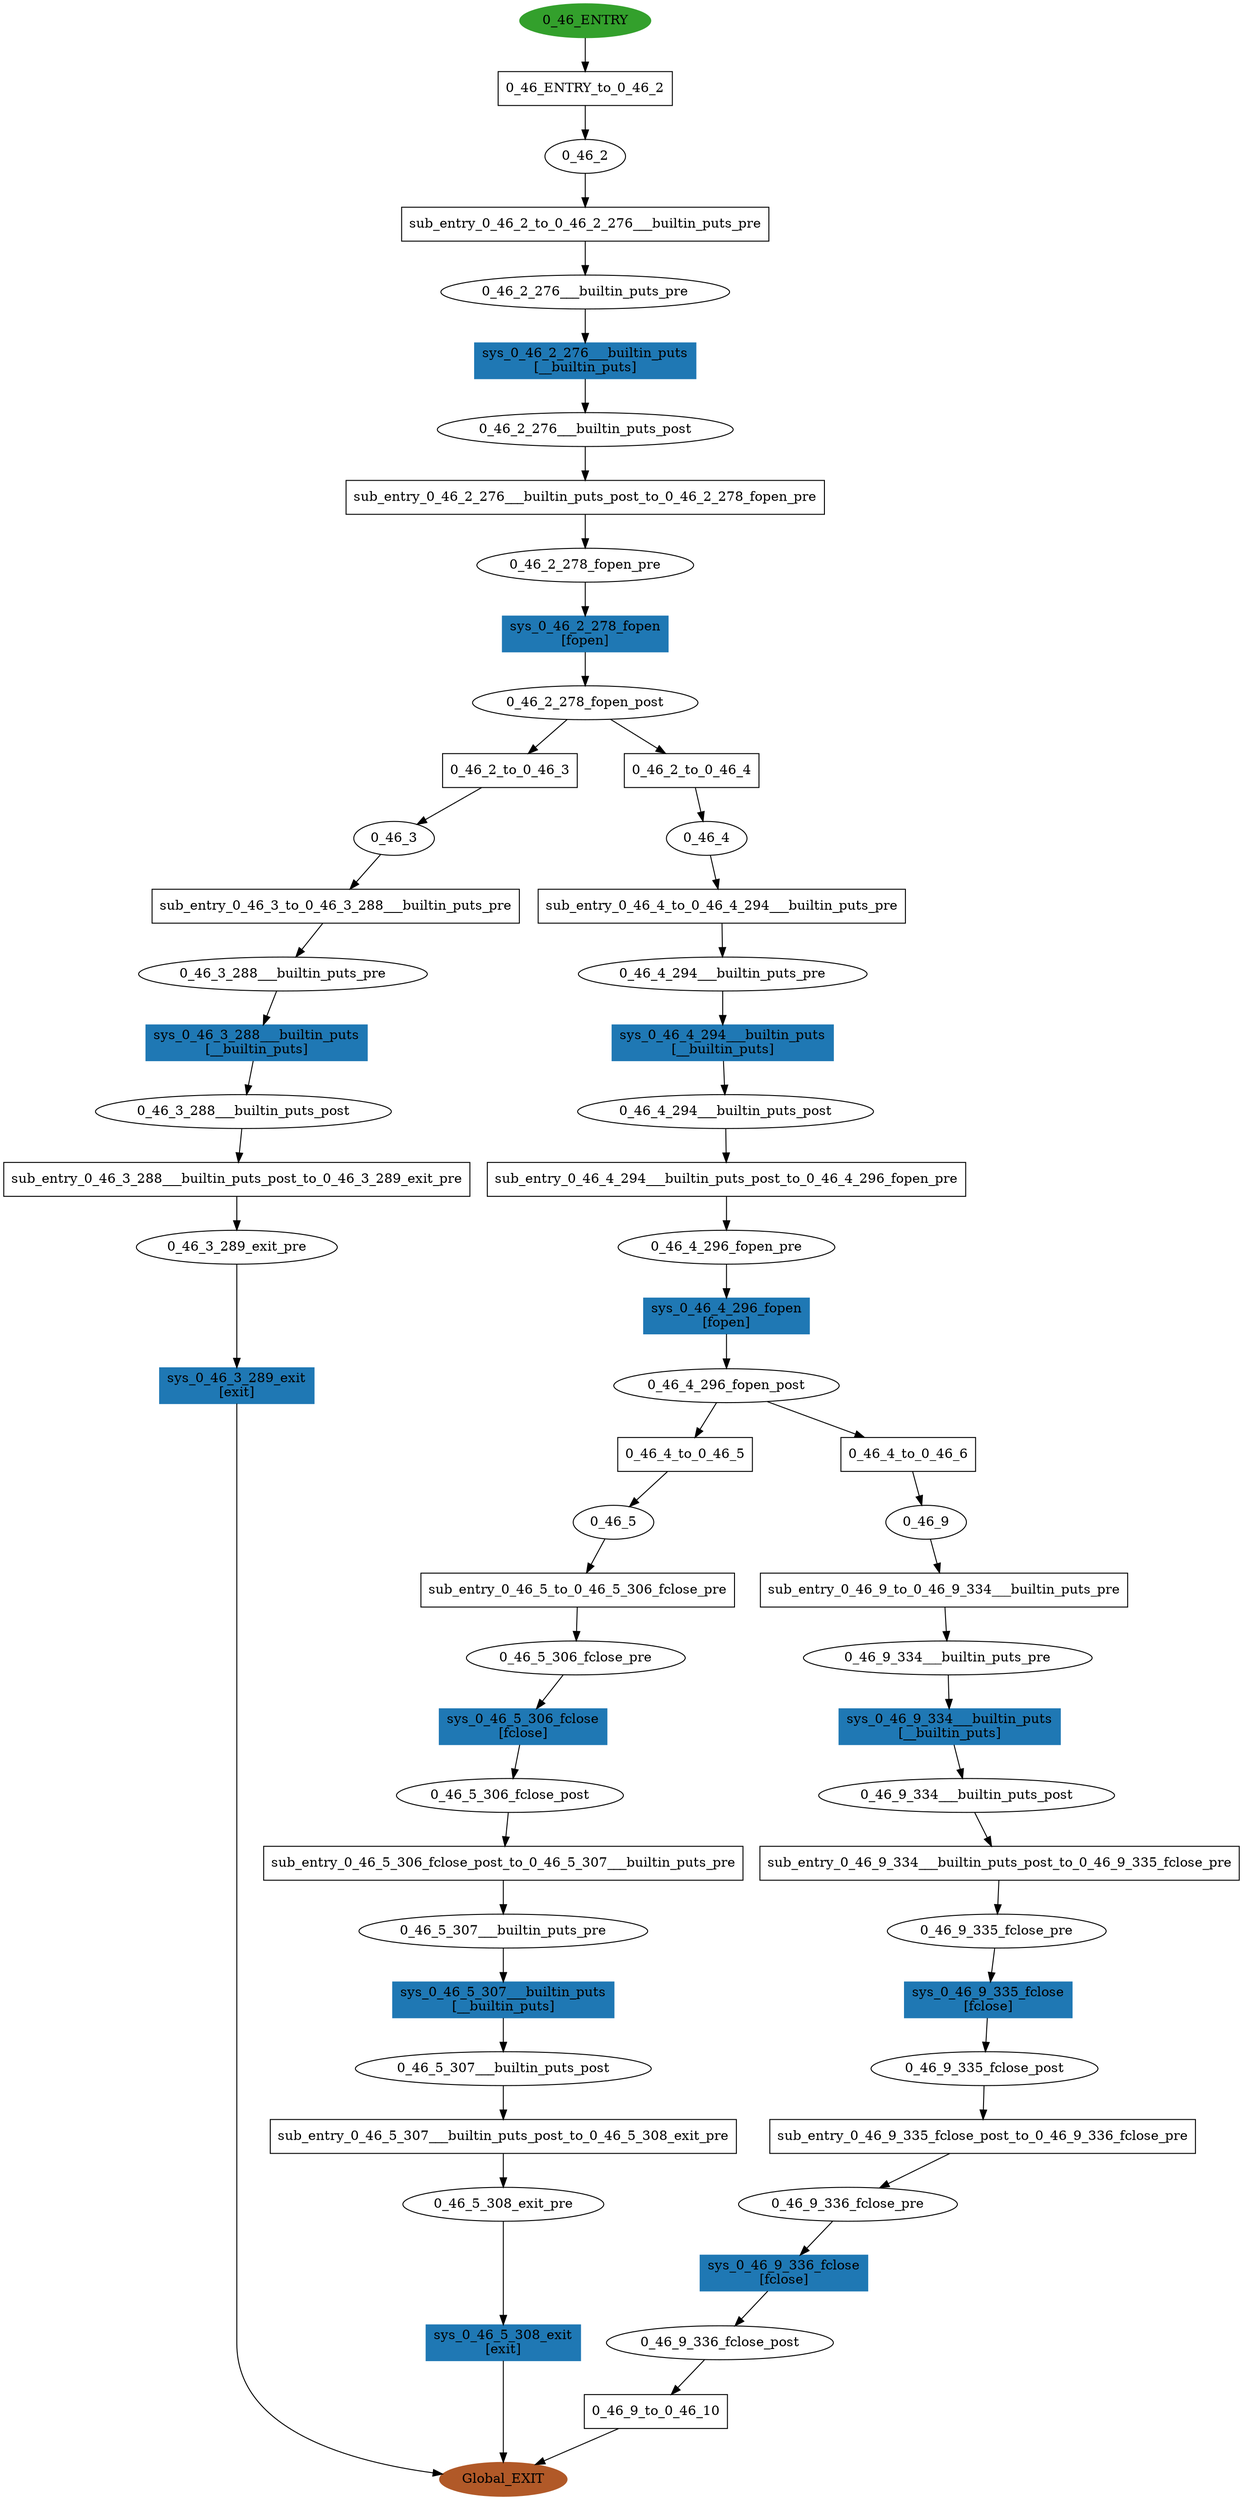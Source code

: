 digraph model { 
compound=true; 
node  [style="filled", colorscheme="paired12"];  "0_46_5_306_fclose_pre" [shape=ellipse, style=""];
  "0_46_5_307___builtin_puts_pre" [shape=ellipse, style=""];
  "0_46_9_335_fclose_post" [shape=ellipse, style=""];
  "0_46_5_307___builtin_puts_post" [shape=ellipse, style=""];
  "0_46_5_306_fclose_post" [shape=ellipse, style=""];
  "0_46_3_288___builtin_puts_pre" [shape=ellipse, style=""];
  "0_46_2_276___builtin_puts_pre" [shape=ellipse, style=""];
  "0_46_3_289_exit_pre" [shape=ellipse, style=""];
  "0_46_9" [shape=ellipse, style=""];
  "0_46_9_335_fclose_pre" [shape=ellipse, style=""];
  "0_46_9_334___builtin_puts_post" [shape=ellipse, style=""];
  "0_46_3" [shape=ellipse, style=""];
  "0_46_2" [shape=ellipse, style=""];
  "0_46_5" [shape=ellipse, style=""];
  "0_46_4" [shape=ellipse, style=""];
  "0_46_ENTRY" [shape=ellipse, color=4, style=filled];
  "0_46_4_296_fopen_post" [shape=ellipse, style=""];
  "0_46_4_294___builtin_puts_pre" [shape=ellipse, style=""];
  "0_46_2_276___builtin_puts_post" [shape=ellipse, style=""];
  "0_46_4_294___builtin_puts_post" [shape=ellipse, style=""];
  "0_46_2_278_fopen_pre" [shape=ellipse, style=""];
  "0_46_5_308_exit_pre" [shape=ellipse, style=""];
  "0_46_9_334___builtin_puts_pre" [shape=ellipse, style=""];
  "0_46_3_288___builtin_puts_post" [shape=ellipse, style=""];
  "0_46_9_336_fclose_pre" [shape=ellipse, style=""];
  "0_46_9_336_fclose_post" [shape=ellipse, style=""];
  "0_46_2_278_fopen_post" [shape=ellipse, style=""];
  "0_46_4_296_fopen_pre" [shape=ellipse, style=""];
  "Global_EXIT" [shape=ellipse, color=12, style=filled];
  "sub_entry_0_46_9_to_0_46_9_334___builtin_puts_pre" [shape=box, style=""];
  "sub_entry_0_46_9_to_0_46_9_334___builtin_puts_pre" [label="sub_entry_0_46_9_to_0_46_9_334___builtin_puts_pre\n"];
  "sys_0_46_2_278_fopen" [shape=box, style=""];
  "sys_0_46_2_278_fopen" [color=2, style=filled];
  "sys_0_46_2_278_fopen" [label="sys_0_46_2_278_fopen\n[fopen]"];
  "sys_0_46_4_296_fopen" [shape=box, style=""];
  "sys_0_46_4_296_fopen" [color=2, style=filled];
  "sys_0_46_4_296_fopen" [label="sys_0_46_4_296_fopen\n[fopen]"];
  "sub_entry_0_46_4_to_0_46_4_294___builtin_puts_pre" [shape=box, style=""];
  "sub_entry_0_46_4_to_0_46_4_294___builtin_puts_pre" [label="sub_entry_0_46_4_to_0_46_4_294___builtin_puts_pre\n"];
  "sys_0_46_9_336_fclose" [shape=box, style=""];
  "sys_0_46_9_336_fclose" [color=2, style=filled];
  "sys_0_46_9_336_fclose" [label="sys_0_46_9_336_fclose\n[fclose]"];
  "0_46_2_to_0_46_3" [shape=box, style=""];
  "0_46_2_to_0_46_3" [label="0_46_2_to_0_46_3\n"];
  "sys_0_46_9_334___builtin_puts" [shape=box, style=""];
  "sys_0_46_9_334___builtin_puts" [color=2, style=filled];
  "sys_0_46_9_334___builtin_puts" [label="sys_0_46_9_334___builtin_puts\n[__builtin_puts]"];
  "0_46_2_to_0_46_4" [shape=box, style=""];
  "0_46_2_to_0_46_4" [label="0_46_2_to_0_46_4\n"];
  "sub_entry_0_46_3_288___builtin_puts_post_to_0_46_3_289_exit_pre" [shape=box, style=""];
  "sub_entry_0_46_3_288___builtin_puts_post_to_0_46_3_289_exit_pre" [label="sub_entry_0_46_3_288___builtin_puts_post_to_0_46_3_289_exit_pre\n"];
  "sub_entry_0_46_2_to_0_46_2_276___builtin_puts_pre" [shape=box, style=""];
  "sub_entry_0_46_2_to_0_46_2_276___builtin_puts_pre" [label="sub_entry_0_46_2_to_0_46_2_276___builtin_puts_pre\n"];
  "sys_0_46_2_276___builtin_puts" [shape=box, style=""];
  "sys_0_46_2_276___builtin_puts" [color=2, style=filled];
  "sys_0_46_2_276___builtin_puts" [label="sys_0_46_2_276___builtin_puts\n[__builtin_puts]"];
  "sys_0_46_4_294___builtin_puts" [shape=box, style=""];
  "sys_0_46_4_294___builtin_puts" [color=2, style=filled];
  "sys_0_46_4_294___builtin_puts" [label="sys_0_46_4_294___builtin_puts\n[__builtin_puts]"];
  "sys_0_46_5_306_fclose" [shape=box, style=""];
  "sys_0_46_5_306_fclose" [color=2, style=filled];
  "sys_0_46_5_306_fclose" [label="sys_0_46_5_306_fclose\n[fclose]"];
  "sub_entry_0_46_4_294___builtin_puts_post_to_0_46_4_296_fopen_pre" [shape=box, style=""];
  "sub_entry_0_46_4_294___builtin_puts_post_to_0_46_4_296_fopen_pre" [label="sub_entry_0_46_4_294___builtin_puts_post_to_0_46_4_296_fopen_pre\n"];
  "sub_entry_0_46_9_335_fclose_post_to_0_46_9_336_fclose_pre" [shape=box, style=""];
  "sub_entry_0_46_9_335_fclose_post_to_0_46_9_336_fclose_pre" [label="sub_entry_0_46_9_335_fclose_post_to_0_46_9_336_fclose_pre\n"];
  "sub_entry_0_46_2_276___builtin_puts_post_to_0_46_2_278_fopen_pre" [shape=box, style=""];
  "sub_entry_0_46_2_276___builtin_puts_post_to_0_46_2_278_fopen_pre" [label="sub_entry_0_46_2_276___builtin_puts_post_to_0_46_2_278_fopen_pre\n"];
  "sub_entry_0_46_9_334___builtin_puts_post_to_0_46_9_335_fclose_pre" [shape=box, style=""];
  "sub_entry_0_46_9_334___builtin_puts_post_to_0_46_9_335_fclose_pre" [label="sub_entry_0_46_9_334___builtin_puts_post_to_0_46_9_335_fclose_pre\n"];
  "sys_0_46_3_288___builtin_puts" [shape=box, style=""];
  "sys_0_46_3_288___builtin_puts" [color=2, style=filled];
  "sys_0_46_3_288___builtin_puts" [label="sys_0_46_3_288___builtin_puts\n[__builtin_puts]"];
  "0_46_ENTRY_to_0_46_2" [shape=box, style=""];
  "0_46_ENTRY_to_0_46_2" [label="0_46_ENTRY_to_0_46_2\n"];
  "sub_entry_0_46_5_to_0_46_5_306_fclose_pre" [shape=box, style=""];
  "sub_entry_0_46_5_to_0_46_5_306_fclose_pre" [label="sub_entry_0_46_5_to_0_46_5_306_fclose_pre\n"];
  "sys_0_46_3_289_exit" [shape=box, style=""];
  "sys_0_46_3_289_exit" [color=2, style=filled];
  "sys_0_46_3_289_exit" [label="sys_0_46_3_289_exit\n[exit]"];
  "sub_entry_0_46_3_to_0_46_3_288___builtin_puts_pre" [shape=box, style=""];
  "sub_entry_0_46_3_to_0_46_3_288___builtin_puts_pre" [label="sub_entry_0_46_3_to_0_46_3_288___builtin_puts_pre\n"];
  "sys_0_46_5_308_exit" [shape=box, style=""];
  "sys_0_46_5_308_exit" [color=2, style=filled];
  "sys_0_46_5_308_exit" [label="sys_0_46_5_308_exit\n[exit]"];
  "0_46_4_to_0_46_5" [shape=box, style=""];
  "0_46_4_to_0_46_5" [label="0_46_4_to_0_46_5\n"];
  "0_46_4_to_0_46_6" [shape=box, style=""];
  "0_46_4_to_0_46_6" [label="0_46_4_to_0_46_6\n"];
  "sys_0_46_5_307___builtin_puts" [shape=box, style=""];
  "sys_0_46_5_307___builtin_puts" [color=2, style=filled];
  "sys_0_46_5_307___builtin_puts" [label="sys_0_46_5_307___builtin_puts\n[__builtin_puts]"];
  "sys_0_46_9_335_fclose" [shape=box, style=""];
  "sys_0_46_9_335_fclose" [color=2, style=filled];
  "sys_0_46_9_335_fclose" [label="sys_0_46_9_335_fclose\n[fclose]"];
  "sub_entry_0_46_5_307___builtin_puts_post_to_0_46_5_308_exit_pre" [shape=box, style=""];
  "sub_entry_0_46_5_307___builtin_puts_post_to_0_46_5_308_exit_pre" [label="sub_entry_0_46_5_307___builtin_puts_post_to_0_46_5_308_exit_pre\n"];
  "0_46_9_to_0_46_10" [shape=box, style=""];
  "0_46_9_to_0_46_10" [label="0_46_9_to_0_46_10\n"];
  "sub_entry_0_46_5_306_fclose_post_to_0_46_5_307___builtin_puts_pre" [shape=box, style=""];
  "sub_entry_0_46_5_306_fclose_post_to_0_46_5_307___builtin_puts_pre" [label="sub_entry_0_46_5_306_fclose_post_to_0_46_5_307___builtin_puts_pre\n"];
  "sys_0_46_5_306_fclose" -> "0_46_5_306_fclose_post" [label="", arrowhead="normal"];
  "0_46_4_to_0_46_5" -> "0_46_5" [label="", arrowhead="normal"];
  "0_46_3_289_exit_pre" -> "sys_0_46_3_289_exit" [label="", arrowhead="normal"];
  "0_46_3" -> "sub_entry_0_46_3_to_0_46_3_288___builtin_puts_pre" [label="", arrowhead="normal"];
  "0_46_9" -> "sub_entry_0_46_9_to_0_46_9_334___builtin_puts_pre" [label="", arrowhead="normal"];
  "sub_entry_0_46_3_288___builtin_puts_post_to_0_46_3_289_exit_pre" -> "0_46_3_289_exit_pre" [label="", arrowhead="normal"];
  "sys_0_46_2_278_fopen" -> "0_46_2_278_fopen_post" [label="", arrowhead="normal"];
  "sub_entry_0_46_3_to_0_46_3_288___builtin_puts_pre" -> "0_46_3_288___builtin_puts_pre" [label="", arrowhead="normal"];
  "0_46_9_334___builtin_puts_pre" -> "sys_0_46_9_334___builtin_puts" [label="", arrowhead="normal"];
  "0_46_9_334___builtin_puts_post" -> "sub_entry_0_46_9_334___builtin_puts_post_to_0_46_9_335_fclose_pre" [label="", arrowhead="normal"];
  "sub_entry_0_46_2_to_0_46_2_276___builtin_puts_pre" -> "0_46_2_276___builtin_puts_pre" [label="", arrowhead="normal"];
  "0_46_9_335_fclose_post" -> "sub_entry_0_46_9_335_fclose_post_to_0_46_9_336_fclose_pre" [label="", arrowhead="normal"];
  "sys_0_46_3_288___builtin_puts" -> "0_46_3_288___builtin_puts_post" [label="", arrowhead="normal"];
  "0_46_ENTRY_to_0_46_2" -> "0_46_2" [label="", arrowhead="normal"];
  "0_46_2_278_fopen_pre" -> "sys_0_46_2_278_fopen" [label="", arrowhead="normal"];
  "0_46_3_288___builtin_puts_pre" -> "sys_0_46_3_288___builtin_puts" [label="", arrowhead="normal"];
  "0_46_4_296_fopen_pre" -> "sys_0_46_4_296_fopen" [label="", arrowhead="normal"];
  "sub_entry_0_46_9_335_fclose_post_to_0_46_9_336_fclose_pre" -> "0_46_9_336_fclose_pre" [label="", arrowhead="normal"];
  "sys_0_46_9_336_fclose" -> "0_46_9_336_fclose_post" [label="", arrowhead="normal"];
  "sub_entry_0_46_9_334___builtin_puts_post_to_0_46_9_335_fclose_pre" -> "0_46_9_335_fclose_pre" [label="", arrowhead="normal"];
  "0_46_5_306_fclose_pre" -> "sys_0_46_5_306_fclose" [label="", arrowhead="normal"];
  "sub_entry_0_46_5_306_fclose_post_to_0_46_5_307___builtin_puts_pre" -> "0_46_5_307___builtin_puts_pre" [label="", arrowhead="normal"];
  "0_46_5_307___builtin_puts_post" -> "sub_entry_0_46_5_307___builtin_puts_post_to_0_46_5_308_exit_pre" [label="", arrowhead="normal"];
  "sys_0_46_2_276___builtin_puts" -> "0_46_2_276___builtin_puts_post" [label="", arrowhead="normal"];
  "0_46_5_307___builtin_puts_pre" -> "sys_0_46_5_307___builtin_puts" [label="", arrowhead="normal"];
  "0_46_4_294___builtin_puts_post" -> "sub_entry_0_46_4_294___builtin_puts_post_to_0_46_4_296_fopen_pre" [label="", arrowhead="normal"];
  "0_46_9_336_fclose_pre" -> "sys_0_46_9_336_fclose" [label="", arrowhead="normal"];
  "0_46_2_278_fopen_post" -> "0_46_2_to_0_46_4" [label="", arrowhead="normal"];
  "sys_0_46_9_335_fclose" -> "0_46_9_335_fclose_post" [label="", arrowhead="normal"];
  "0_46_9_336_fclose_post" -> "0_46_9_to_0_46_10" [label="", arrowhead="normal"];
  "sub_entry_0_46_4_to_0_46_4_294___builtin_puts_pre" -> "0_46_4_294___builtin_puts_pre" [label="", arrowhead="normal"];
  "0_46_2_276___builtin_puts_pre" -> "sys_0_46_2_276___builtin_puts" [label="", arrowhead="normal"];
  "sub_entry_0_46_5_307___builtin_puts_post_to_0_46_5_308_exit_pre" -> "0_46_5_308_exit_pre" [label="", arrowhead="normal"];
  "0_46_9_to_0_46_10" -> "Global_EXIT" [label="", arrowhead="normal"];
  "0_46_2" -> "sub_entry_0_46_2_to_0_46_2_276___builtin_puts_pre" [label="", arrowhead="normal"];
  "0_46_2_278_fopen_post" -> "0_46_2_to_0_46_3" [label="", arrowhead="normal"];
  "sys_0_46_9_334___builtin_puts" -> "0_46_9_334___builtin_puts_post" [label="", arrowhead="normal"];
  "0_46_2_to_0_46_4" -> "0_46_4" [label="", arrowhead="normal"];
  "sys_0_46_4_296_fopen" -> "0_46_4_296_fopen_post" [label="", arrowhead="normal"];
  "sub_entry_0_46_5_to_0_46_5_306_fclose_pre" -> "0_46_5_306_fclose_pre" [label="", arrowhead="normal"];
  "sub_entry_0_46_4_294___builtin_puts_post_to_0_46_4_296_fopen_pre" -> "0_46_4_296_fopen_pre" [label="", arrowhead="normal"];
  "0_46_4_296_fopen_post" -> "0_46_4_to_0_46_5" [label="", arrowhead="normal"];
  "sub_entry_0_46_2_276___builtin_puts_post_to_0_46_2_278_fopen_pre" -> "0_46_2_278_fopen_pre" [label="", arrowhead="normal"];
  "0_46_9_335_fclose_pre" -> "sys_0_46_9_335_fclose" [label="", arrowhead="normal"];
  "sys_0_46_4_294___builtin_puts" -> "0_46_4_294___builtin_puts_post" [label="", arrowhead="normal"];
  "0_46_5_306_fclose_post" -> "sub_entry_0_46_5_306_fclose_post_to_0_46_5_307___builtin_puts_pre" [label="", arrowhead="normal"];
  "0_46_4" -> "sub_entry_0_46_4_to_0_46_4_294___builtin_puts_pre" [label="", arrowhead="normal"];
  "sys_0_46_5_308_exit" -> "Global_EXIT" [label="", arrowhead="normal"];
  "0_46_5" -> "sub_entry_0_46_5_to_0_46_5_306_fclose_pre" [label="", arrowhead="normal"];
  "0_46_4_294___builtin_puts_pre" -> "sys_0_46_4_294___builtin_puts" [label="", arrowhead="normal"];
  "0_46_2_276___builtin_puts_post" -> "sub_entry_0_46_2_276___builtin_puts_post_to_0_46_2_278_fopen_pre" [label="", arrowhead="normal"];
  "0_46_2_to_0_46_3" -> "0_46_3" [label="", arrowhead="normal"];
  "0_46_4_to_0_46_6" -> "0_46_9" [label="", arrowhead="normal"];
  "sys_0_46_5_307___builtin_puts" -> "0_46_5_307___builtin_puts_post" [label="", arrowhead="normal"];
  "0_46_5_308_exit_pre" -> "sys_0_46_5_308_exit" [label="", arrowhead="normal"];
  "0_46_4_296_fopen_post" -> "0_46_4_to_0_46_6" [label="", arrowhead="normal"];
  "sub_entry_0_46_9_to_0_46_9_334___builtin_puts_pre" -> "0_46_9_334___builtin_puts_pre" [label="", arrowhead="normal"];
  "sys_0_46_3_289_exit" -> "Global_EXIT" [label="", arrowhead="normal"];
  "0_46_3_288___builtin_puts_post" -> "sub_entry_0_46_3_288___builtin_puts_post_to_0_46_3_289_exit_pre" [label="", arrowhead="normal"];
  "0_46_ENTRY" -> "0_46_ENTRY_to_0_46_2" [label="", arrowhead="normal"];
}

